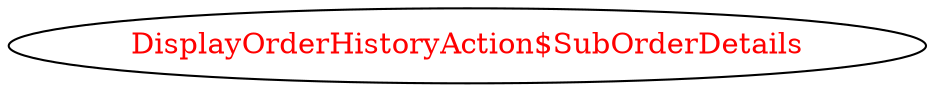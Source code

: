 digraph dependencyGraph {
 concentrate=true;
 ranksep="2.0";
 rankdir="LR"; 
 splines="ortho";
"DisplayOrderHistoryAction$SubOrderDetails" [fontcolor="red"];
}